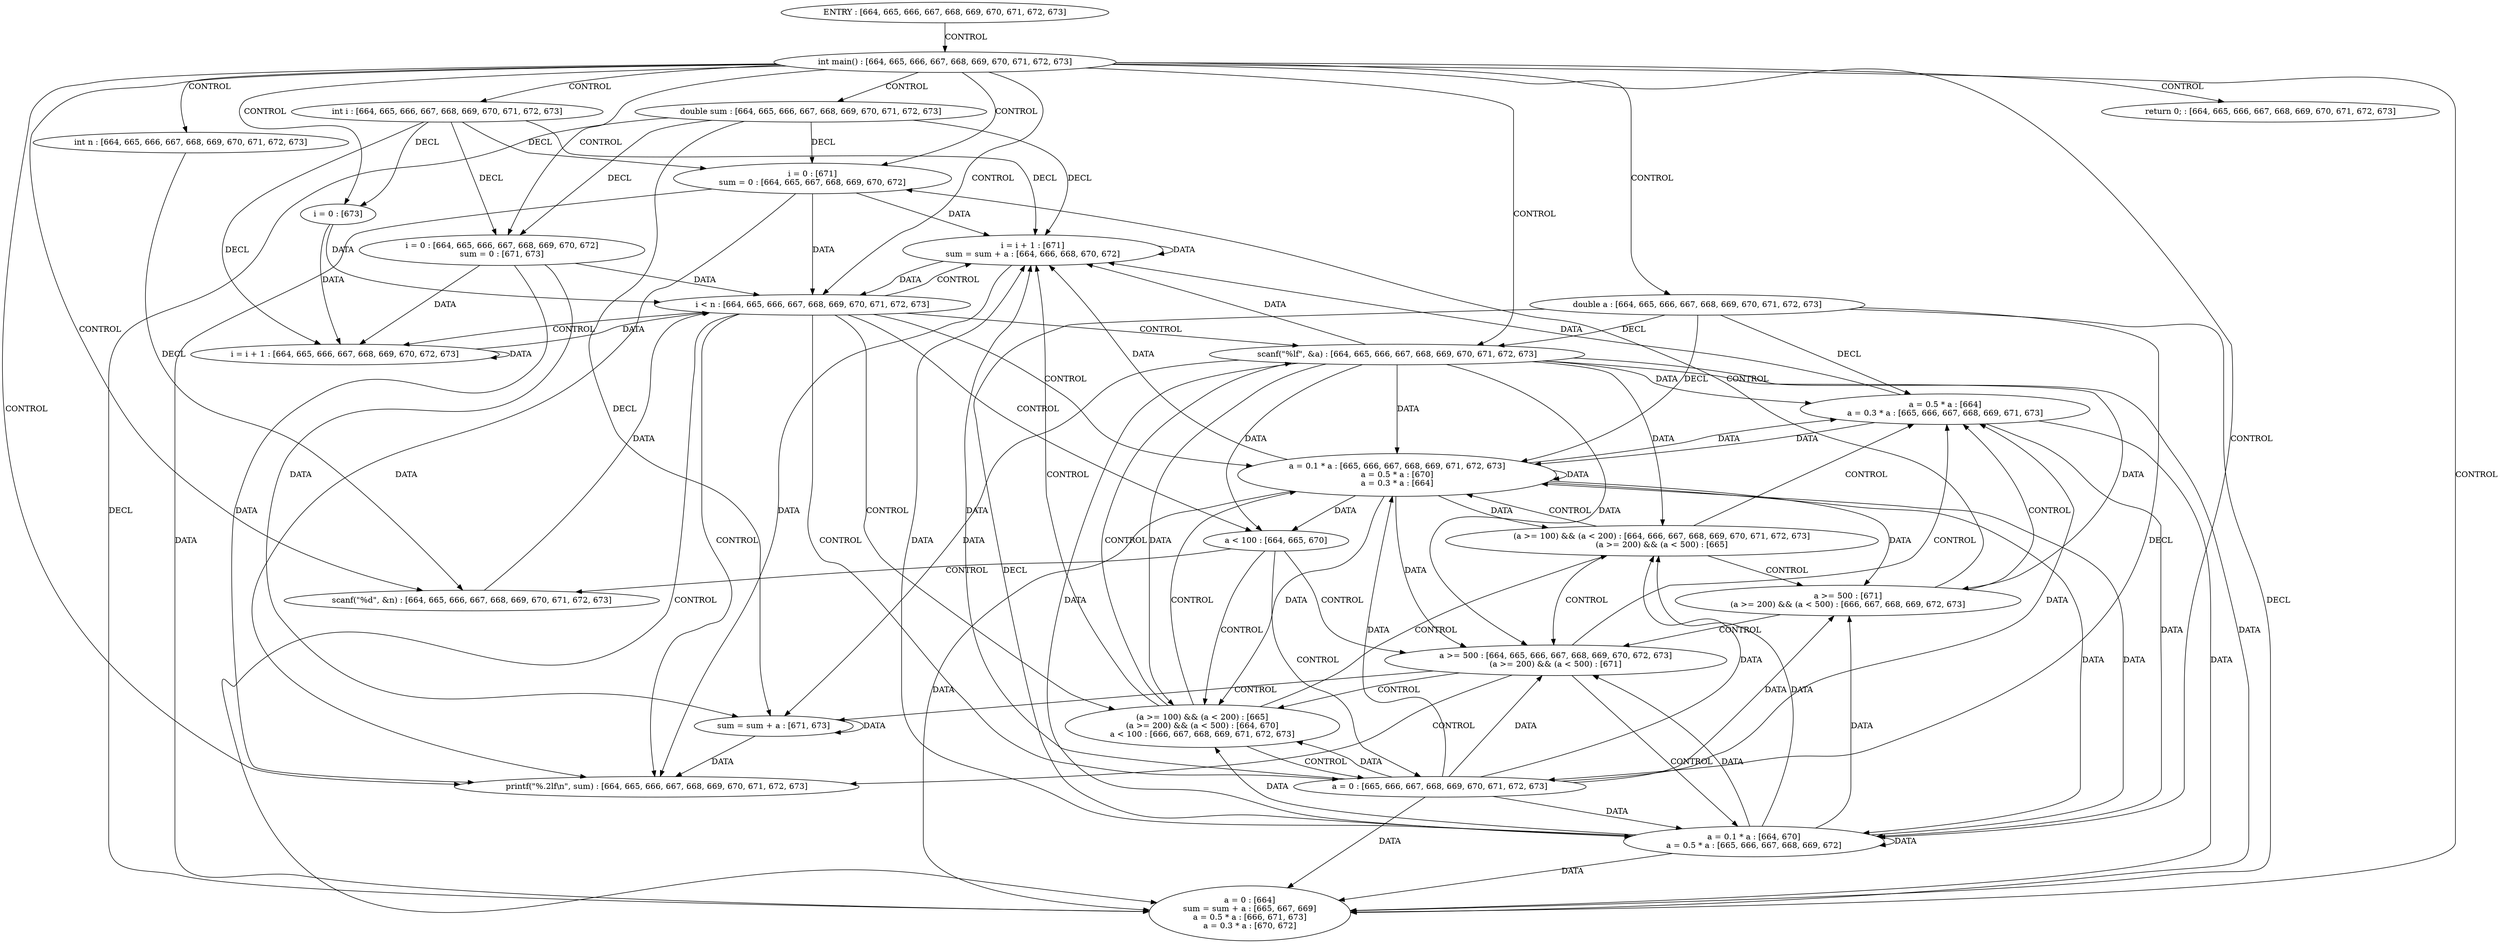 digraph G {
  1 [ label="printf(\"%.2lf\\n\", sum) : [664, 665, 666, 667, 668, 669, 670, 671, 672, 673]
" ];
  2 [ label="scanf(\"%d\", &n) : [664, 665, 666, 667, 668, 669, 670, 671, 672, 673]
" ];
  3 [ label="scanf(\"%lf\", &a) : [664, 665, 666, 667, 668, 669, 670, 671, 672, 673]
" ];
  4 [ label="ENTRY : [664, 665, 666, 667, 668, 669, 670, 671, 672, 673]
" ];
  5 [ label="double sum : [664, 665, 666, 667, 668, 669, 670, 671, 672, 673]
" ];
  6 [ label="int n : [664, 665, 666, 667, 668, 669, 670, 671, 672, 673]
" ];
  7 [ label="int i : [664, 665, 666, 667, 668, 669, 670, 671, 672, 673]
" ];
  8 [ label="double a : [664, 665, 666, 667, 668, 669, 670, 671, 672, 673]
" ];
  9 [ label="i = 0 : [673]
" ];
  10 [ label="i = 0 : [671]
sum = 0 : [664, 665, 667, 668, 669, 670, 672]
" ];
  11 [ label="a = 0.5 * a : [664]
a = 0.3 * a : [665, 666, 667, 668, 669, 671, 673]
" ];
  12 [ label="i = 0 : [664, 665, 666, 667, 668, 669, 670, 672]
sum = 0 : [671, 673]
" ];
  13 [ label="i = i + 1 : [671]
sum = sum + a : [664, 666, 668, 670, 672]
" ];
  14 [ label="a = 0.1 * a : [664, 670]
a = 0.5 * a : [665, 666, 667, 668, 669, 672]
" ];
  15 [ label="i = i + 1 : [664, 665, 666, 667, 668, 669, 670, 672, 673]
" ];
  16 [ label="a = 0 : [665, 666, 667, 668, 669, 670, 671, 672, 673]
" ];
  17 [ label="sum = sum + a : [671, 673]
" ];
  18 [ label="a = 0 : [664]
sum = sum + a : [665, 667, 669]
a = 0.5 * a : [666, 671, 673]
a = 0.3 * a : [670, 672]
" ];
  19 [ label="a = 0.1 * a : [665, 666, 667, 668, 669, 671, 672, 673]
a = 0.5 * a : [670]
a = 0.3 * a : [664]
" ];
  20 [ label="return 0; : [664, 665, 666, 667, 668, 669, 670, 671, 672, 673]
" ];
  21 [ label="(a >= 100) && (a < 200) : [665]
(a >= 200) && (a < 500) : [664, 670]
a < 100 : [666, 667, 668, 669, 671, 672, 673]
" ];
  22 [ label="int main() : [664, 665, 666, 667, 668, 669, 670, 671, 672, 673]
" ];
  23 [ label="a >= 500 : [664, 665, 666, 667, 668, 669, 670, 672, 673]
(a >= 200) && (a < 500) : [671]
" ];
  24 [ label="a < 100 : [664, 665, 670]
" ];
  25 [ label="i < n : [664, 665, 666, 667, 668, 669, 670, 671, 672, 673]
" ];
  26 [ label="a >= 500 : [671]
(a >= 200) && (a < 500) : [666, 667, 668, 669, 672, 673]
" ];
  27 [ label="(a >= 100) && (a < 200) : [664, 666, 667, 668, 669, 670, 671, 672, 673]
(a >= 200) && (a < 500) : [665]
" ];
  4 -> 22 [ label="CONTROL" ];
  22 -> 7 [ label="CONTROL" ];
  22 -> 6 [ label="CONTROL" ];
  22 -> 8 [ label="CONTROL" ];
  22 -> 5 [ label="CONTROL" ];
  22 -> 14 [ label="CONTROL" ];
  22 -> 2 [ label="CONTROL" ];
  22 -> 12 [ label="CONTROL" ];
  22 -> 25 [ label="CONTROL" ];
  22 -> 18 [ label="CONTROL" ];
  22 -> 20 [ label="CONTROL" ];
  25 -> 3 [ label="CONTROL" ];
  25 -> 21 [ label="CONTROL" ];
  25 -> 13 [ label="CONTROL" ];
  25 -> 15 [ label="CONTROL" ];
  21 -> 16 [ label="CONTROL" ];
  21 -> 27 [ label="CONTROL" ];
  27 -> 19 [ label="CONTROL" ];
  27 -> 26 [ label="CONTROL" ];
  26 -> 11 [ label="CONTROL" ];
  26 -> 23 [ label="CONTROL" ];
  23 -> 1 [ label="CONTROL" ];
  14 -> 18 [ label="DATA" ];
  2 -> 25 [ label="DATA" ];
  12 -> 25 [ label="DATA" ];
  12 -> 15 [ label="DATA" ];
  3 -> 21 [ label="DATA" ];
  3 -> 27 [ label="DATA" ];
  3 -> 19 [ label="DATA" ];
  3 -> 26 [ label="DATA" ];
  3 -> 11 [ label="DATA" ];
  3 -> 23 [ label="DATA" ];
  3 -> 13 [ label="DATA" ];
  3 -> 18 [ label="DATA" ];
  16 -> 13 [ label="DATA" ];
  16 -> 18 [ label="DATA" ];
  19 -> 13 [ label="DATA" ];
  19 -> 18 [ label="DATA" ];
  11 -> 13 [ label="DATA" ];
  11 -> 18 [ label="DATA" ];
  13 -> 1 [ label="DATA" ];
  13 -> 13 [ label="DATA" ];
  15 -> 25 [ label="DATA" ];
  15 -> 15 [ label="DATA" ];
  7 -> 15 [ label="DECL" ];
  7 -> 12 [ label="DECL" ];
  6 -> 2 [ label="DECL" ];
  8 -> 16 [ label="DECL" ];
  8 -> 18 [ label="DECL" ];
  8 -> 14 [ label="DECL" ];
  8 -> 3 [ label="DECL" ];
  8 -> 19 [ label="DECL" ];
  8 -> 11 [ label="DECL" ];
  5 -> 13 [ label="DECL" ];
  22 -> 10 [ label="CONTROL" ];
  25 -> 16 [ label="CONTROL" ];
  25 -> 1 [ label="CONTROL" ];
  21 -> 3 [ label="CONTROL" ];
  23 -> 14 [ label="CONTROL" ];
  10 -> 1 [ label="DATA" ];
  10 -> 18 [ label="DATA" ];
  16 -> 21 [ label="DATA" ];
  16 -> 27 [ label="DATA" ];
  16 -> 19 [ label="DATA" ];
  16 -> 26 [ label="DATA" ];
  16 -> 11 [ label="DATA" ];
  16 -> 23 [ label="DATA" ];
  16 -> 14 [ label="DATA" ];
  5 -> 18 [ label="DECL" ];
  5 -> 10 [ label="DECL" ];
  25 -> 19 [ label="CONTROL" ];
  25 -> 24 [ label="CONTROL" ];
  24 -> 16 [ label="CONTROL" ];
  24 -> 21 [ label="CONTROL" ];
  27 -> 11 [ label="CONTROL" ];
  27 -> 23 [ label="CONTROL" ];
  19 -> 19 [ label="DATA" ];
  19 -> 24 [ label="DATA" ];
  19 -> 21 [ label="DATA" ];
  19 -> 27 [ label="DATA" ];
  19 -> 11 [ label="DATA" ];
  19 -> 23 [ label="DATA" ];
  19 -> 14 [ label="DATA" ];
  11 -> 19 [ label="DATA" ];
  14 -> 19 [ label="DATA" ];
  22 -> 1 [ label="CONTROL" ];
  25 -> 18 [ label="CONTROL" ];
  23 -> 17 [ label="CONTROL" ];
  12 -> 17 [ label="DATA" ];
  12 -> 1 [ label="DATA" ];
  10 -> 25 [ label="DATA" ];
  10 -> 13 [ label="DATA" ];
  3 -> 17 [ label="DATA" ];
  17 -> 17 [ label="DATA" ];
  17 -> 1 [ label="DATA" ];
  13 -> 25 [ label="DATA" ];
  7 -> 10 [ label="DECL" ];
  7 -> 13 [ label="DECL" ];
  5 -> 12 [ label="DECL" ];
  5 -> 17 [ label="DECL" ];
  21 -> 19 [ label="CONTROL" ];
  23 -> 11 [ label="CONTROL" ];
  11 -> 14 [ label="DATA" ];
  14 -> 13 [ label="DATA" ];
  22 -> 9 [ label="CONTROL" ];
  9 -> 25 [ label="DATA" ];
  9 -> 15 [ label="DATA" ];
  7 -> 9 [ label="DECL" ];
  3 -> 14 [ label="DATA" ];
  24 -> 2 [ label="CONTROL" ];
  24 -> 23 [ label="CONTROL" ];
  23 -> 21 [ label="CONTROL" ];
  3 -> 24 [ label="DATA" ];
  21 -> 13 [ label="CONTROL" ];
  22 -> 3 [ label="CONTROL" ];
  26 -> 10 [ label="CONTROL" ];
  19 -> 26 [ label="DATA" ];
  14 -> 21 [ label="DATA" ];
  14 -> 27 [ label="DATA" ];
  14 -> 26 [ label="DATA" ];
  14 -> 23 [ label="DATA" ];
  14 -> 14 [ label="DATA" ];
}
